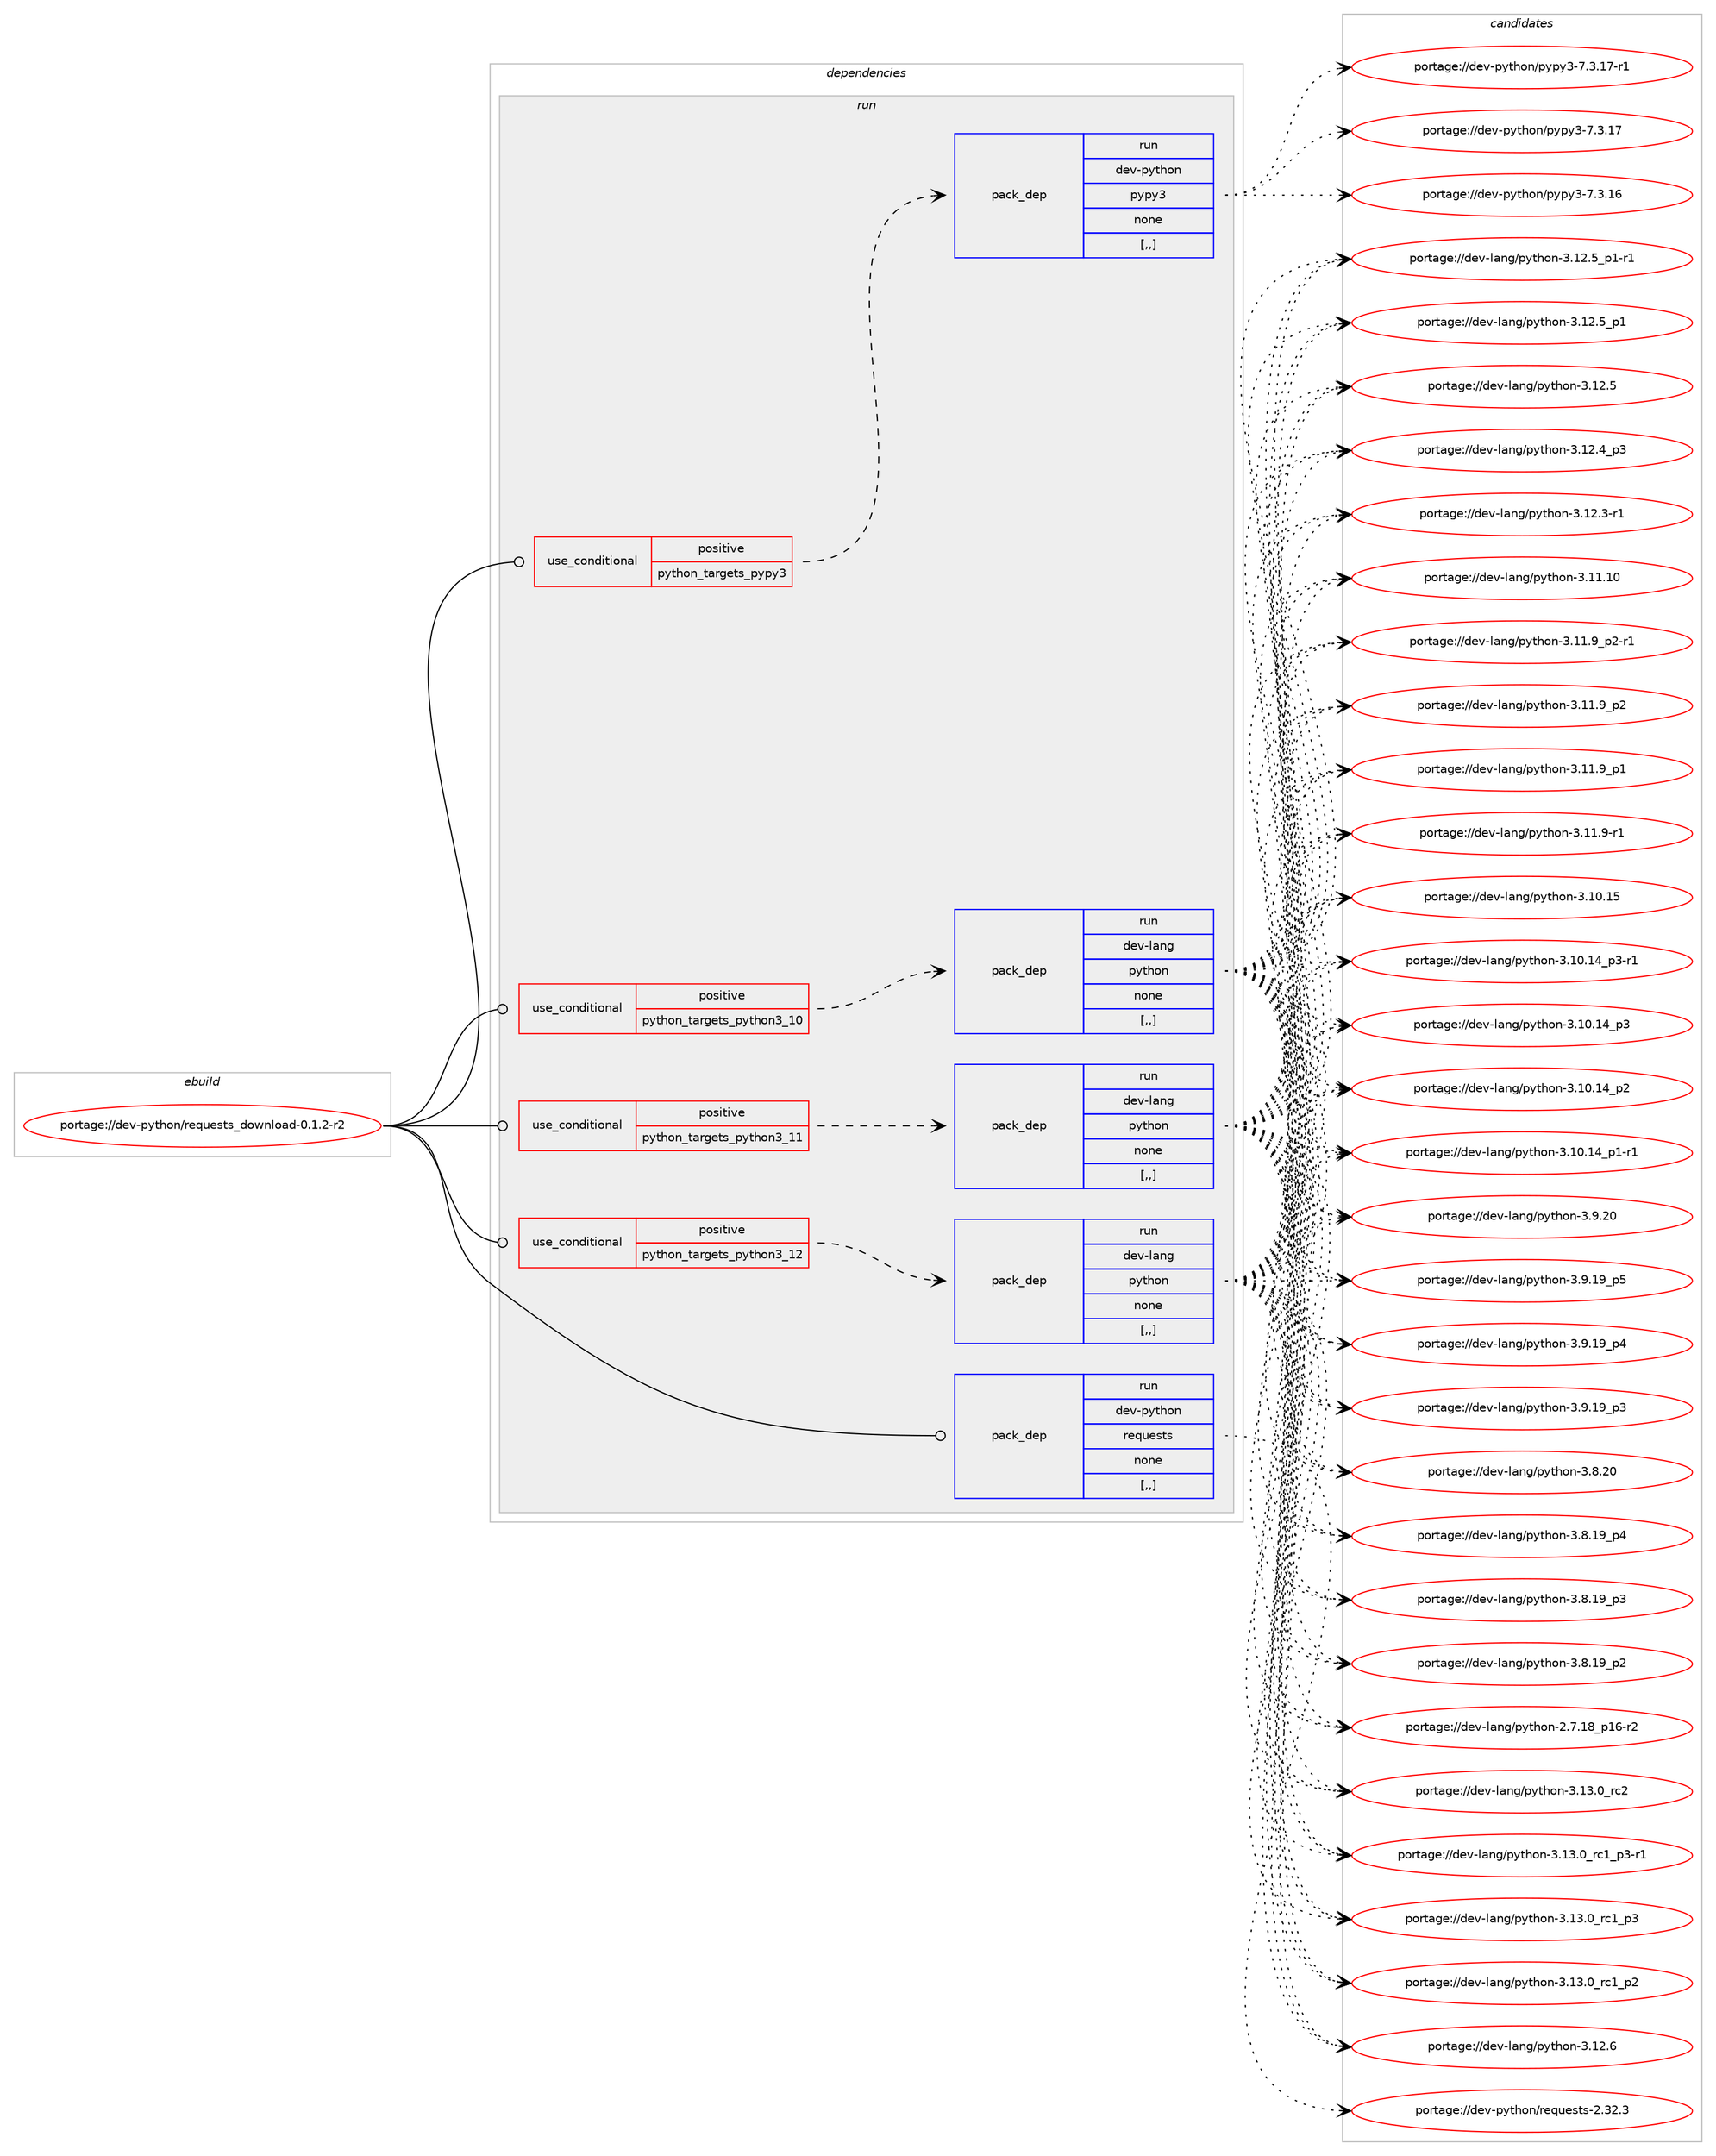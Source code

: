 digraph prolog {

# *************
# Graph options
# *************

newrank=true;
concentrate=true;
compound=true;
graph [rankdir=LR,fontname=Helvetica,fontsize=10,ranksep=1.5];#, ranksep=2.5, nodesep=0.2];
edge  [arrowhead=vee];
node  [fontname=Helvetica,fontsize=10];

# **********
# The ebuild
# **********

subgraph cluster_leftcol {
color=gray;
label=<<i>ebuild</i>>;
id [label="portage://dev-python/requests_download-0.1.2-r2", color=red, width=4, href="../dev-python/requests_download-0.1.2-r2.svg"];
}

# ****************
# The dependencies
# ****************

subgraph cluster_midcol {
color=gray;
label=<<i>dependencies</i>>;
subgraph cluster_compile {
fillcolor="#eeeeee";
style=filled;
label=<<i>compile</i>>;
}
subgraph cluster_compileandrun {
fillcolor="#eeeeee";
style=filled;
label=<<i>compile and run</i>>;
}
subgraph cluster_run {
fillcolor="#eeeeee";
style=filled;
label=<<i>run</i>>;
subgraph cond169696 {
dependency657338 [label=<<TABLE BORDER="0" CELLBORDER="1" CELLSPACING="0" CELLPADDING="4"><TR><TD ROWSPAN="3" CELLPADDING="10">use_conditional</TD></TR><TR><TD>positive</TD></TR><TR><TD>python_targets_pypy3</TD></TR></TABLE>>, shape=none, color=red];
subgraph pack482780 {
dependency657339 [label=<<TABLE BORDER="0" CELLBORDER="1" CELLSPACING="0" CELLPADDING="4" WIDTH="220"><TR><TD ROWSPAN="6" CELLPADDING="30">pack_dep</TD></TR><TR><TD WIDTH="110">run</TD></TR><TR><TD>dev-python</TD></TR><TR><TD>pypy3</TD></TR><TR><TD>none</TD></TR><TR><TD>[,,]</TD></TR></TABLE>>, shape=none, color=blue];
}
dependency657338:e -> dependency657339:w [weight=20,style="dashed",arrowhead="vee"];
}
id:e -> dependency657338:w [weight=20,style="solid",arrowhead="odot"];
subgraph cond169697 {
dependency657340 [label=<<TABLE BORDER="0" CELLBORDER="1" CELLSPACING="0" CELLPADDING="4"><TR><TD ROWSPAN="3" CELLPADDING="10">use_conditional</TD></TR><TR><TD>positive</TD></TR><TR><TD>python_targets_python3_10</TD></TR></TABLE>>, shape=none, color=red];
subgraph pack482781 {
dependency657341 [label=<<TABLE BORDER="0" CELLBORDER="1" CELLSPACING="0" CELLPADDING="4" WIDTH="220"><TR><TD ROWSPAN="6" CELLPADDING="30">pack_dep</TD></TR><TR><TD WIDTH="110">run</TD></TR><TR><TD>dev-lang</TD></TR><TR><TD>python</TD></TR><TR><TD>none</TD></TR><TR><TD>[,,]</TD></TR></TABLE>>, shape=none, color=blue];
}
dependency657340:e -> dependency657341:w [weight=20,style="dashed",arrowhead="vee"];
}
id:e -> dependency657340:w [weight=20,style="solid",arrowhead="odot"];
subgraph cond169698 {
dependency657342 [label=<<TABLE BORDER="0" CELLBORDER="1" CELLSPACING="0" CELLPADDING="4"><TR><TD ROWSPAN="3" CELLPADDING="10">use_conditional</TD></TR><TR><TD>positive</TD></TR><TR><TD>python_targets_python3_11</TD></TR></TABLE>>, shape=none, color=red];
subgraph pack482782 {
dependency657343 [label=<<TABLE BORDER="0" CELLBORDER="1" CELLSPACING="0" CELLPADDING="4" WIDTH="220"><TR><TD ROWSPAN="6" CELLPADDING="30">pack_dep</TD></TR><TR><TD WIDTH="110">run</TD></TR><TR><TD>dev-lang</TD></TR><TR><TD>python</TD></TR><TR><TD>none</TD></TR><TR><TD>[,,]</TD></TR></TABLE>>, shape=none, color=blue];
}
dependency657342:e -> dependency657343:w [weight=20,style="dashed",arrowhead="vee"];
}
id:e -> dependency657342:w [weight=20,style="solid",arrowhead="odot"];
subgraph cond169699 {
dependency657344 [label=<<TABLE BORDER="0" CELLBORDER="1" CELLSPACING="0" CELLPADDING="4"><TR><TD ROWSPAN="3" CELLPADDING="10">use_conditional</TD></TR><TR><TD>positive</TD></TR><TR><TD>python_targets_python3_12</TD></TR></TABLE>>, shape=none, color=red];
subgraph pack482783 {
dependency657345 [label=<<TABLE BORDER="0" CELLBORDER="1" CELLSPACING="0" CELLPADDING="4" WIDTH="220"><TR><TD ROWSPAN="6" CELLPADDING="30">pack_dep</TD></TR><TR><TD WIDTH="110">run</TD></TR><TR><TD>dev-lang</TD></TR><TR><TD>python</TD></TR><TR><TD>none</TD></TR><TR><TD>[,,]</TD></TR></TABLE>>, shape=none, color=blue];
}
dependency657344:e -> dependency657345:w [weight=20,style="dashed",arrowhead="vee"];
}
id:e -> dependency657344:w [weight=20,style="solid",arrowhead="odot"];
subgraph pack482784 {
dependency657346 [label=<<TABLE BORDER="0" CELLBORDER="1" CELLSPACING="0" CELLPADDING="4" WIDTH="220"><TR><TD ROWSPAN="6" CELLPADDING="30">pack_dep</TD></TR><TR><TD WIDTH="110">run</TD></TR><TR><TD>dev-python</TD></TR><TR><TD>requests</TD></TR><TR><TD>none</TD></TR><TR><TD>[,,]</TD></TR></TABLE>>, shape=none, color=blue];
}
id:e -> dependency657346:w [weight=20,style="solid",arrowhead="odot"];
}
}

# **************
# The candidates
# **************

subgraph cluster_choices {
rank=same;
color=gray;
label=<<i>candidates</i>>;

subgraph choice482780 {
color=black;
nodesep=1;
choice100101118451121211161041111104711212111212151455546514649554511449 [label="portage://dev-python/pypy3-7.3.17-r1", color=red, width=4,href="../dev-python/pypy3-7.3.17-r1.svg"];
choice10010111845112121116104111110471121211121215145554651464955 [label="portage://dev-python/pypy3-7.3.17", color=red, width=4,href="../dev-python/pypy3-7.3.17.svg"];
choice10010111845112121116104111110471121211121215145554651464954 [label="portage://dev-python/pypy3-7.3.16", color=red, width=4,href="../dev-python/pypy3-7.3.16.svg"];
dependency657339:e -> choice100101118451121211161041111104711212111212151455546514649554511449:w [style=dotted,weight="100"];
dependency657339:e -> choice10010111845112121116104111110471121211121215145554651464955:w [style=dotted,weight="100"];
dependency657339:e -> choice10010111845112121116104111110471121211121215145554651464954:w [style=dotted,weight="100"];
}
subgraph choice482781 {
color=black;
nodesep=1;
choice10010111845108971101034711212111610411111045514649514648951149950 [label="portage://dev-lang/python-3.13.0_rc2", color=red, width=4,href="../dev-lang/python-3.13.0_rc2.svg"];
choice1001011184510897110103471121211161041111104551464951464895114994995112514511449 [label="portage://dev-lang/python-3.13.0_rc1_p3-r1", color=red, width=4,href="../dev-lang/python-3.13.0_rc1_p3-r1.svg"];
choice100101118451089711010347112121116104111110455146495146489511499499511251 [label="portage://dev-lang/python-3.13.0_rc1_p3", color=red, width=4,href="../dev-lang/python-3.13.0_rc1_p3.svg"];
choice100101118451089711010347112121116104111110455146495146489511499499511250 [label="portage://dev-lang/python-3.13.0_rc1_p2", color=red, width=4,href="../dev-lang/python-3.13.0_rc1_p2.svg"];
choice10010111845108971101034711212111610411111045514649504654 [label="portage://dev-lang/python-3.12.6", color=red, width=4,href="../dev-lang/python-3.12.6.svg"];
choice1001011184510897110103471121211161041111104551464950465395112494511449 [label="portage://dev-lang/python-3.12.5_p1-r1", color=red, width=4,href="../dev-lang/python-3.12.5_p1-r1.svg"];
choice100101118451089711010347112121116104111110455146495046539511249 [label="portage://dev-lang/python-3.12.5_p1", color=red, width=4,href="../dev-lang/python-3.12.5_p1.svg"];
choice10010111845108971101034711212111610411111045514649504653 [label="portage://dev-lang/python-3.12.5", color=red, width=4,href="../dev-lang/python-3.12.5.svg"];
choice100101118451089711010347112121116104111110455146495046529511251 [label="portage://dev-lang/python-3.12.4_p3", color=red, width=4,href="../dev-lang/python-3.12.4_p3.svg"];
choice100101118451089711010347112121116104111110455146495046514511449 [label="portage://dev-lang/python-3.12.3-r1", color=red, width=4,href="../dev-lang/python-3.12.3-r1.svg"];
choice1001011184510897110103471121211161041111104551464949464948 [label="portage://dev-lang/python-3.11.10", color=red, width=4,href="../dev-lang/python-3.11.10.svg"];
choice1001011184510897110103471121211161041111104551464949465795112504511449 [label="portage://dev-lang/python-3.11.9_p2-r1", color=red, width=4,href="../dev-lang/python-3.11.9_p2-r1.svg"];
choice100101118451089711010347112121116104111110455146494946579511250 [label="portage://dev-lang/python-3.11.9_p2", color=red, width=4,href="../dev-lang/python-3.11.9_p2.svg"];
choice100101118451089711010347112121116104111110455146494946579511249 [label="portage://dev-lang/python-3.11.9_p1", color=red, width=4,href="../dev-lang/python-3.11.9_p1.svg"];
choice100101118451089711010347112121116104111110455146494946574511449 [label="portage://dev-lang/python-3.11.9-r1", color=red, width=4,href="../dev-lang/python-3.11.9-r1.svg"];
choice1001011184510897110103471121211161041111104551464948464953 [label="portage://dev-lang/python-3.10.15", color=red, width=4,href="../dev-lang/python-3.10.15.svg"];
choice100101118451089711010347112121116104111110455146494846495295112514511449 [label="portage://dev-lang/python-3.10.14_p3-r1", color=red, width=4,href="../dev-lang/python-3.10.14_p3-r1.svg"];
choice10010111845108971101034711212111610411111045514649484649529511251 [label="portage://dev-lang/python-3.10.14_p3", color=red, width=4,href="../dev-lang/python-3.10.14_p3.svg"];
choice10010111845108971101034711212111610411111045514649484649529511250 [label="portage://dev-lang/python-3.10.14_p2", color=red, width=4,href="../dev-lang/python-3.10.14_p2.svg"];
choice100101118451089711010347112121116104111110455146494846495295112494511449 [label="portage://dev-lang/python-3.10.14_p1-r1", color=red, width=4,href="../dev-lang/python-3.10.14_p1-r1.svg"];
choice10010111845108971101034711212111610411111045514657465048 [label="portage://dev-lang/python-3.9.20", color=red, width=4,href="../dev-lang/python-3.9.20.svg"];
choice100101118451089711010347112121116104111110455146574649579511253 [label="portage://dev-lang/python-3.9.19_p5", color=red, width=4,href="../dev-lang/python-3.9.19_p5.svg"];
choice100101118451089711010347112121116104111110455146574649579511252 [label="portage://dev-lang/python-3.9.19_p4", color=red, width=4,href="../dev-lang/python-3.9.19_p4.svg"];
choice100101118451089711010347112121116104111110455146574649579511251 [label="portage://dev-lang/python-3.9.19_p3", color=red, width=4,href="../dev-lang/python-3.9.19_p3.svg"];
choice10010111845108971101034711212111610411111045514656465048 [label="portage://dev-lang/python-3.8.20", color=red, width=4,href="../dev-lang/python-3.8.20.svg"];
choice100101118451089711010347112121116104111110455146564649579511252 [label="portage://dev-lang/python-3.8.19_p4", color=red, width=4,href="../dev-lang/python-3.8.19_p4.svg"];
choice100101118451089711010347112121116104111110455146564649579511251 [label="portage://dev-lang/python-3.8.19_p3", color=red, width=4,href="../dev-lang/python-3.8.19_p3.svg"];
choice100101118451089711010347112121116104111110455146564649579511250 [label="portage://dev-lang/python-3.8.19_p2", color=red, width=4,href="../dev-lang/python-3.8.19_p2.svg"];
choice100101118451089711010347112121116104111110455046554649569511249544511450 [label="portage://dev-lang/python-2.7.18_p16-r2", color=red, width=4,href="../dev-lang/python-2.7.18_p16-r2.svg"];
dependency657341:e -> choice10010111845108971101034711212111610411111045514649514648951149950:w [style=dotted,weight="100"];
dependency657341:e -> choice1001011184510897110103471121211161041111104551464951464895114994995112514511449:w [style=dotted,weight="100"];
dependency657341:e -> choice100101118451089711010347112121116104111110455146495146489511499499511251:w [style=dotted,weight="100"];
dependency657341:e -> choice100101118451089711010347112121116104111110455146495146489511499499511250:w [style=dotted,weight="100"];
dependency657341:e -> choice10010111845108971101034711212111610411111045514649504654:w [style=dotted,weight="100"];
dependency657341:e -> choice1001011184510897110103471121211161041111104551464950465395112494511449:w [style=dotted,weight="100"];
dependency657341:e -> choice100101118451089711010347112121116104111110455146495046539511249:w [style=dotted,weight="100"];
dependency657341:e -> choice10010111845108971101034711212111610411111045514649504653:w [style=dotted,weight="100"];
dependency657341:e -> choice100101118451089711010347112121116104111110455146495046529511251:w [style=dotted,weight="100"];
dependency657341:e -> choice100101118451089711010347112121116104111110455146495046514511449:w [style=dotted,weight="100"];
dependency657341:e -> choice1001011184510897110103471121211161041111104551464949464948:w [style=dotted,weight="100"];
dependency657341:e -> choice1001011184510897110103471121211161041111104551464949465795112504511449:w [style=dotted,weight="100"];
dependency657341:e -> choice100101118451089711010347112121116104111110455146494946579511250:w [style=dotted,weight="100"];
dependency657341:e -> choice100101118451089711010347112121116104111110455146494946579511249:w [style=dotted,weight="100"];
dependency657341:e -> choice100101118451089711010347112121116104111110455146494946574511449:w [style=dotted,weight="100"];
dependency657341:e -> choice1001011184510897110103471121211161041111104551464948464953:w [style=dotted,weight="100"];
dependency657341:e -> choice100101118451089711010347112121116104111110455146494846495295112514511449:w [style=dotted,weight="100"];
dependency657341:e -> choice10010111845108971101034711212111610411111045514649484649529511251:w [style=dotted,weight="100"];
dependency657341:e -> choice10010111845108971101034711212111610411111045514649484649529511250:w [style=dotted,weight="100"];
dependency657341:e -> choice100101118451089711010347112121116104111110455146494846495295112494511449:w [style=dotted,weight="100"];
dependency657341:e -> choice10010111845108971101034711212111610411111045514657465048:w [style=dotted,weight="100"];
dependency657341:e -> choice100101118451089711010347112121116104111110455146574649579511253:w [style=dotted,weight="100"];
dependency657341:e -> choice100101118451089711010347112121116104111110455146574649579511252:w [style=dotted,weight="100"];
dependency657341:e -> choice100101118451089711010347112121116104111110455146574649579511251:w [style=dotted,weight="100"];
dependency657341:e -> choice10010111845108971101034711212111610411111045514656465048:w [style=dotted,weight="100"];
dependency657341:e -> choice100101118451089711010347112121116104111110455146564649579511252:w [style=dotted,weight="100"];
dependency657341:e -> choice100101118451089711010347112121116104111110455146564649579511251:w [style=dotted,weight="100"];
dependency657341:e -> choice100101118451089711010347112121116104111110455146564649579511250:w [style=dotted,weight="100"];
dependency657341:e -> choice100101118451089711010347112121116104111110455046554649569511249544511450:w [style=dotted,weight="100"];
}
subgraph choice482782 {
color=black;
nodesep=1;
choice10010111845108971101034711212111610411111045514649514648951149950 [label="portage://dev-lang/python-3.13.0_rc2", color=red, width=4,href="../dev-lang/python-3.13.0_rc2.svg"];
choice1001011184510897110103471121211161041111104551464951464895114994995112514511449 [label="portage://dev-lang/python-3.13.0_rc1_p3-r1", color=red, width=4,href="../dev-lang/python-3.13.0_rc1_p3-r1.svg"];
choice100101118451089711010347112121116104111110455146495146489511499499511251 [label="portage://dev-lang/python-3.13.0_rc1_p3", color=red, width=4,href="../dev-lang/python-3.13.0_rc1_p3.svg"];
choice100101118451089711010347112121116104111110455146495146489511499499511250 [label="portage://dev-lang/python-3.13.0_rc1_p2", color=red, width=4,href="../dev-lang/python-3.13.0_rc1_p2.svg"];
choice10010111845108971101034711212111610411111045514649504654 [label="portage://dev-lang/python-3.12.6", color=red, width=4,href="../dev-lang/python-3.12.6.svg"];
choice1001011184510897110103471121211161041111104551464950465395112494511449 [label="portage://dev-lang/python-3.12.5_p1-r1", color=red, width=4,href="../dev-lang/python-3.12.5_p1-r1.svg"];
choice100101118451089711010347112121116104111110455146495046539511249 [label="portage://dev-lang/python-3.12.5_p1", color=red, width=4,href="../dev-lang/python-3.12.5_p1.svg"];
choice10010111845108971101034711212111610411111045514649504653 [label="portage://dev-lang/python-3.12.5", color=red, width=4,href="../dev-lang/python-3.12.5.svg"];
choice100101118451089711010347112121116104111110455146495046529511251 [label="portage://dev-lang/python-3.12.4_p3", color=red, width=4,href="../dev-lang/python-3.12.4_p3.svg"];
choice100101118451089711010347112121116104111110455146495046514511449 [label="portage://dev-lang/python-3.12.3-r1", color=red, width=4,href="../dev-lang/python-3.12.3-r1.svg"];
choice1001011184510897110103471121211161041111104551464949464948 [label="portage://dev-lang/python-3.11.10", color=red, width=4,href="../dev-lang/python-3.11.10.svg"];
choice1001011184510897110103471121211161041111104551464949465795112504511449 [label="portage://dev-lang/python-3.11.9_p2-r1", color=red, width=4,href="../dev-lang/python-3.11.9_p2-r1.svg"];
choice100101118451089711010347112121116104111110455146494946579511250 [label="portage://dev-lang/python-3.11.9_p2", color=red, width=4,href="../dev-lang/python-3.11.9_p2.svg"];
choice100101118451089711010347112121116104111110455146494946579511249 [label="portage://dev-lang/python-3.11.9_p1", color=red, width=4,href="../dev-lang/python-3.11.9_p1.svg"];
choice100101118451089711010347112121116104111110455146494946574511449 [label="portage://dev-lang/python-3.11.9-r1", color=red, width=4,href="../dev-lang/python-3.11.9-r1.svg"];
choice1001011184510897110103471121211161041111104551464948464953 [label="portage://dev-lang/python-3.10.15", color=red, width=4,href="../dev-lang/python-3.10.15.svg"];
choice100101118451089711010347112121116104111110455146494846495295112514511449 [label="portage://dev-lang/python-3.10.14_p3-r1", color=red, width=4,href="../dev-lang/python-3.10.14_p3-r1.svg"];
choice10010111845108971101034711212111610411111045514649484649529511251 [label="portage://dev-lang/python-3.10.14_p3", color=red, width=4,href="../dev-lang/python-3.10.14_p3.svg"];
choice10010111845108971101034711212111610411111045514649484649529511250 [label="portage://dev-lang/python-3.10.14_p2", color=red, width=4,href="../dev-lang/python-3.10.14_p2.svg"];
choice100101118451089711010347112121116104111110455146494846495295112494511449 [label="portage://dev-lang/python-3.10.14_p1-r1", color=red, width=4,href="../dev-lang/python-3.10.14_p1-r1.svg"];
choice10010111845108971101034711212111610411111045514657465048 [label="portage://dev-lang/python-3.9.20", color=red, width=4,href="../dev-lang/python-3.9.20.svg"];
choice100101118451089711010347112121116104111110455146574649579511253 [label="portage://dev-lang/python-3.9.19_p5", color=red, width=4,href="../dev-lang/python-3.9.19_p5.svg"];
choice100101118451089711010347112121116104111110455146574649579511252 [label="portage://dev-lang/python-3.9.19_p4", color=red, width=4,href="../dev-lang/python-3.9.19_p4.svg"];
choice100101118451089711010347112121116104111110455146574649579511251 [label="portage://dev-lang/python-3.9.19_p3", color=red, width=4,href="../dev-lang/python-3.9.19_p3.svg"];
choice10010111845108971101034711212111610411111045514656465048 [label="portage://dev-lang/python-3.8.20", color=red, width=4,href="../dev-lang/python-3.8.20.svg"];
choice100101118451089711010347112121116104111110455146564649579511252 [label="portage://dev-lang/python-3.8.19_p4", color=red, width=4,href="../dev-lang/python-3.8.19_p4.svg"];
choice100101118451089711010347112121116104111110455146564649579511251 [label="portage://dev-lang/python-3.8.19_p3", color=red, width=4,href="../dev-lang/python-3.8.19_p3.svg"];
choice100101118451089711010347112121116104111110455146564649579511250 [label="portage://dev-lang/python-3.8.19_p2", color=red, width=4,href="../dev-lang/python-3.8.19_p2.svg"];
choice100101118451089711010347112121116104111110455046554649569511249544511450 [label="portage://dev-lang/python-2.7.18_p16-r2", color=red, width=4,href="../dev-lang/python-2.7.18_p16-r2.svg"];
dependency657343:e -> choice10010111845108971101034711212111610411111045514649514648951149950:w [style=dotted,weight="100"];
dependency657343:e -> choice1001011184510897110103471121211161041111104551464951464895114994995112514511449:w [style=dotted,weight="100"];
dependency657343:e -> choice100101118451089711010347112121116104111110455146495146489511499499511251:w [style=dotted,weight="100"];
dependency657343:e -> choice100101118451089711010347112121116104111110455146495146489511499499511250:w [style=dotted,weight="100"];
dependency657343:e -> choice10010111845108971101034711212111610411111045514649504654:w [style=dotted,weight="100"];
dependency657343:e -> choice1001011184510897110103471121211161041111104551464950465395112494511449:w [style=dotted,weight="100"];
dependency657343:e -> choice100101118451089711010347112121116104111110455146495046539511249:w [style=dotted,weight="100"];
dependency657343:e -> choice10010111845108971101034711212111610411111045514649504653:w [style=dotted,weight="100"];
dependency657343:e -> choice100101118451089711010347112121116104111110455146495046529511251:w [style=dotted,weight="100"];
dependency657343:e -> choice100101118451089711010347112121116104111110455146495046514511449:w [style=dotted,weight="100"];
dependency657343:e -> choice1001011184510897110103471121211161041111104551464949464948:w [style=dotted,weight="100"];
dependency657343:e -> choice1001011184510897110103471121211161041111104551464949465795112504511449:w [style=dotted,weight="100"];
dependency657343:e -> choice100101118451089711010347112121116104111110455146494946579511250:w [style=dotted,weight="100"];
dependency657343:e -> choice100101118451089711010347112121116104111110455146494946579511249:w [style=dotted,weight="100"];
dependency657343:e -> choice100101118451089711010347112121116104111110455146494946574511449:w [style=dotted,weight="100"];
dependency657343:e -> choice1001011184510897110103471121211161041111104551464948464953:w [style=dotted,weight="100"];
dependency657343:e -> choice100101118451089711010347112121116104111110455146494846495295112514511449:w [style=dotted,weight="100"];
dependency657343:e -> choice10010111845108971101034711212111610411111045514649484649529511251:w [style=dotted,weight="100"];
dependency657343:e -> choice10010111845108971101034711212111610411111045514649484649529511250:w [style=dotted,weight="100"];
dependency657343:e -> choice100101118451089711010347112121116104111110455146494846495295112494511449:w [style=dotted,weight="100"];
dependency657343:e -> choice10010111845108971101034711212111610411111045514657465048:w [style=dotted,weight="100"];
dependency657343:e -> choice100101118451089711010347112121116104111110455146574649579511253:w [style=dotted,weight="100"];
dependency657343:e -> choice100101118451089711010347112121116104111110455146574649579511252:w [style=dotted,weight="100"];
dependency657343:e -> choice100101118451089711010347112121116104111110455146574649579511251:w [style=dotted,weight="100"];
dependency657343:e -> choice10010111845108971101034711212111610411111045514656465048:w [style=dotted,weight="100"];
dependency657343:e -> choice100101118451089711010347112121116104111110455146564649579511252:w [style=dotted,weight="100"];
dependency657343:e -> choice100101118451089711010347112121116104111110455146564649579511251:w [style=dotted,weight="100"];
dependency657343:e -> choice100101118451089711010347112121116104111110455146564649579511250:w [style=dotted,weight="100"];
dependency657343:e -> choice100101118451089711010347112121116104111110455046554649569511249544511450:w [style=dotted,weight="100"];
}
subgraph choice482783 {
color=black;
nodesep=1;
choice10010111845108971101034711212111610411111045514649514648951149950 [label="portage://dev-lang/python-3.13.0_rc2", color=red, width=4,href="../dev-lang/python-3.13.0_rc2.svg"];
choice1001011184510897110103471121211161041111104551464951464895114994995112514511449 [label="portage://dev-lang/python-3.13.0_rc1_p3-r1", color=red, width=4,href="../dev-lang/python-3.13.0_rc1_p3-r1.svg"];
choice100101118451089711010347112121116104111110455146495146489511499499511251 [label="portage://dev-lang/python-3.13.0_rc1_p3", color=red, width=4,href="../dev-lang/python-3.13.0_rc1_p3.svg"];
choice100101118451089711010347112121116104111110455146495146489511499499511250 [label="portage://dev-lang/python-3.13.0_rc1_p2", color=red, width=4,href="../dev-lang/python-3.13.0_rc1_p2.svg"];
choice10010111845108971101034711212111610411111045514649504654 [label="portage://dev-lang/python-3.12.6", color=red, width=4,href="../dev-lang/python-3.12.6.svg"];
choice1001011184510897110103471121211161041111104551464950465395112494511449 [label="portage://dev-lang/python-3.12.5_p1-r1", color=red, width=4,href="../dev-lang/python-3.12.5_p1-r1.svg"];
choice100101118451089711010347112121116104111110455146495046539511249 [label="portage://dev-lang/python-3.12.5_p1", color=red, width=4,href="../dev-lang/python-3.12.5_p1.svg"];
choice10010111845108971101034711212111610411111045514649504653 [label="portage://dev-lang/python-3.12.5", color=red, width=4,href="../dev-lang/python-3.12.5.svg"];
choice100101118451089711010347112121116104111110455146495046529511251 [label="portage://dev-lang/python-3.12.4_p3", color=red, width=4,href="../dev-lang/python-3.12.4_p3.svg"];
choice100101118451089711010347112121116104111110455146495046514511449 [label="portage://dev-lang/python-3.12.3-r1", color=red, width=4,href="../dev-lang/python-3.12.3-r1.svg"];
choice1001011184510897110103471121211161041111104551464949464948 [label="portage://dev-lang/python-3.11.10", color=red, width=4,href="../dev-lang/python-3.11.10.svg"];
choice1001011184510897110103471121211161041111104551464949465795112504511449 [label="portage://dev-lang/python-3.11.9_p2-r1", color=red, width=4,href="../dev-lang/python-3.11.9_p2-r1.svg"];
choice100101118451089711010347112121116104111110455146494946579511250 [label="portage://dev-lang/python-3.11.9_p2", color=red, width=4,href="../dev-lang/python-3.11.9_p2.svg"];
choice100101118451089711010347112121116104111110455146494946579511249 [label="portage://dev-lang/python-3.11.9_p1", color=red, width=4,href="../dev-lang/python-3.11.9_p1.svg"];
choice100101118451089711010347112121116104111110455146494946574511449 [label="portage://dev-lang/python-3.11.9-r1", color=red, width=4,href="../dev-lang/python-3.11.9-r1.svg"];
choice1001011184510897110103471121211161041111104551464948464953 [label="portage://dev-lang/python-3.10.15", color=red, width=4,href="../dev-lang/python-3.10.15.svg"];
choice100101118451089711010347112121116104111110455146494846495295112514511449 [label="portage://dev-lang/python-3.10.14_p3-r1", color=red, width=4,href="../dev-lang/python-3.10.14_p3-r1.svg"];
choice10010111845108971101034711212111610411111045514649484649529511251 [label="portage://dev-lang/python-3.10.14_p3", color=red, width=4,href="../dev-lang/python-3.10.14_p3.svg"];
choice10010111845108971101034711212111610411111045514649484649529511250 [label="portage://dev-lang/python-3.10.14_p2", color=red, width=4,href="../dev-lang/python-3.10.14_p2.svg"];
choice100101118451089711010347112121116104111110455146494846495295112494511449 [label="portage://dev-lang/python-3.10.14_p1-r1", color=red, width=4,href="../dev-lang/python-3.10.14_p1-r1.svg"];
choice10010111845108971101034711212111610411111045514657465048 [label="portage://dev-lang/python-3.9.20", color=red, width=4,href="../dev-lang/python-3.9.20.svg"];
choice100101118451089711010347112121116104111110455146574649579511253 [label="portage://dev-lang/python-3.9.19_p5", color=red, width=4,href="../dev-lang/python-3.9.19_p5.svg"];
choice100101118451089711010347112121116104111110455146574649579511252 [label="portage://dev-lang/python-3.9.19_p4", color=red, width=4,href="../dev-lang/python-3.9.19_p4.svg"];
choice100101118451089711010347112121116104111110455146574649579511251 [label="portage://dev-lang/python-3.9.19_p3", color=red, width=4,href="../dev-lang/python-3.9.19_p3.svg"];
choice10010111845108971101034711212111610411111045514656465048 [label="portage://dev-lang/python-3.8.20", color=red, width=4,href="../dev-lang/python-3.8.20.svg"];
choice100101118451089711010347112121116104111110455146564649579511252 [label="portage://dev-lang/python-3.8.19_p4", color=red, width=4,href="../dev-lang/python-3.8.19_p4.svg"];
choice100101118451089711010347112121116104111110455146564649579511251 [label="portage://dev-lang/python-3.8.19_p3", color=red, width=4,href="../dev-lang/python-3.8.19_p3.svg"];
choice100101118451089711010347112121116104111110455146564649579511250 [label="portage://dev-lang/python-3.8.19_p2", color=red, width=4,href="../dev-lang/python-3.8.19_p2.svg"];
choice100101118451089711010347112121116104111110455046554649569511249544511450 [label="portage://dev-lang/python-2.7.18_p16-r2", color=red, width=4,href="../dev-lang/python-2.7.18_p16-r2.svg"];
dependency657345:e -> choice10010111845108971101034711212111610411111045514649514648951149950:w [style=dotted,weight="100"];
dependency657345:e -> choice1001011184510897110103471121211161041111104551464951464895114994995112514511449:w [style=dotted,weight="100"];
dependency657345:e -> choice100101118451089711010347112121116104111110455146495146489511499499511251:w [style=dotted,weight="100"];
dependency657345:e -> choice100101118451089711010347112121116104111110455146495146489511499499511250:w [style=dotted,weight="100"];
dependency657345:e -> choice10010111845108971101034711212111610411111045514649504654:w [style=dotted,weight="100"];
dependency657345:e -> choice1001011184510897110103471121211161041111104551464950465395112494511449:w [style=dotted,weight="100"];
dependency657345:e -> choice100101118451089711010347112121116104111110455146495046539511249:w [style=dotted,weight="100"];
dependency657345:e -> choice10010111845108971101034711212111610411111045514649504653:w [style=dotted,weight="100"];
dependency657345:e -> choice100101118451089711010347112121116104111110455146495046529511251:w [style=dotted,weight="100"];
dependency657345:e -> choice100101118451089711010347112121116104111110455146495046514511449:w [style=dotted,weight="100"];
dependency657345:e -> choice1001011184510897110103471121211161041111104551464949464948:w [style=dotted,weight="100"];
dependency657345:e -> choice1001011184510897110103471121211161041111104551464949465795112504511449:w [style=dotted,weight="100"];
dependency657345:e -> choice100101118451089711010347112121116104111110455146494946579511250:w [style=dotted,weight="100"];
dependency657345:e -> choice100101118451089711010347112121116104111110455146494946579511249:w [style=dotted,weight="100"];
dependency657345:e -> choice100101118451089711010347112121116104111110455146494946574511449:w [style=dotted,weight="100"];
dependency657345:e -> choice1001011184510897110103471121211161041111104551464948464953:w [style=dotted,weight="100"];
dependency657345:e -> choice100101118451089711010347112121116104111110455146494846495295112514511449:w [style=dotted,weight="100"];
dependency657345:e -> choice10010111845108971101034711212111610411111045514649484649529511251:w [style=dotted,weight="100"];
dependency657345:e -> choice10010111845108971101034711212111610411111045514649484649529511250:w [style=dotted,weight="100"];
dependency657345:e -> choice100101118451089711010347112121116104111110455146494846495295112494511449:w [style=dotted,weight="100"];
dependency657345:e -> choice10010111845108971101034711212111610411111045514657465048:w [style=dotted,weight="100"];
dependency657345:e -> choice100101118451089711010347112121116104111110455146574649579511253:w [style=dotted,weight="100"];
dependency657345:e -> choice100101118451089711010347112121116104111110455146574649579511252:w [style=dotted,weight="100"];
dependency657345:e -> choice100101118451089711010347112121116104111110455146574649579511251:w [style=dotted,weight="100"];
dependency657345:e -> choice10010111845108971101034711212111610411111045514656465048:w [style=dotted,weight="100"];
dependency657345:e -> choice100101118451089711010347112121116104111110455146564649579511252:w [style=dotted,weight="100"];
dependency657345:e -> choice100101118451089711010347112121116104111110455146564649579511251:w [style=dotted,weight="100"];
dependency657345:e -> choice100101118451089711010347112121116104111110455146564649579511250:w [style=dotted,weight="100"];
dependency657345:e -> choice100101118451089711010347112121116104111110455046554649569511249544511450:w [style=dotted,weight="100"];
}
subgraph choice482784 {
color=black;
nodesep=1;
choice100101118451121211161041111104711410111311710111511611545504651504651 [label="portage://dev-python/requests-2.32.3", color=red, width=4,href="../dev-python/requests-2.32.3.svg"];
dependency657346:e -> choice100101118451121211161041111104711410111311710111511611545504651504651:w [style=dotted,weight="100"];
}
}

}
